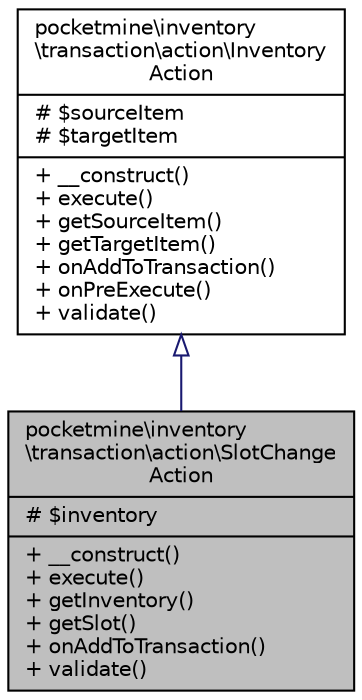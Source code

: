 digraph "pocketmine\inventory\transaction\action\SlotChangeAction"
{
 // INTERACTIVE_SVG=YES
 // LATEX_PDF_SIZE
  edge [fontname="Helvetica",fontsize="10",labelfontname="Helvetica",labelfontsize="10"];
  node [fontname="Helvetica",fontsize="10",shape=record];
  Node1 [label="{pocketmine\\inventory\l\\transaction\\action\\SlotChange\lAction\n|# $inventory\l|+ __construct()\l+ execute()\l+ getInventory()\l+ getSlot()\l+ onAddToTransaction()\l+ validate()\l}",height=0.2,width=0.4,color="black", fillcolor="grey75", style="filled", fontcolor="black",tooltip=" "];
  Node2 -> Node1 [dir="back",color="midnightblue",fontsize="10",style="solid",arrowtail="onormal",fontname="Helvetica"];
  Node2 [label="{pocketmine\\inventory\l\\transaction\\action\\Inventory\lAction\n|# $sourceItem\l# $targetItem\l|+ __construct()\l+ execute()\l+ getSourceItem()\l+ getTargetItem()\l+ onAddToTransaction()\l+ onPreExecute()\l+ validate()\l}",height=0.2,width=0.4,color="black", fillcolor="white", style="filled",URL="$df/def/classpocketmine_1_1inventory_1_1transaction_1_1action_1_1_inventory_action.html",tooltip=" "];
}
